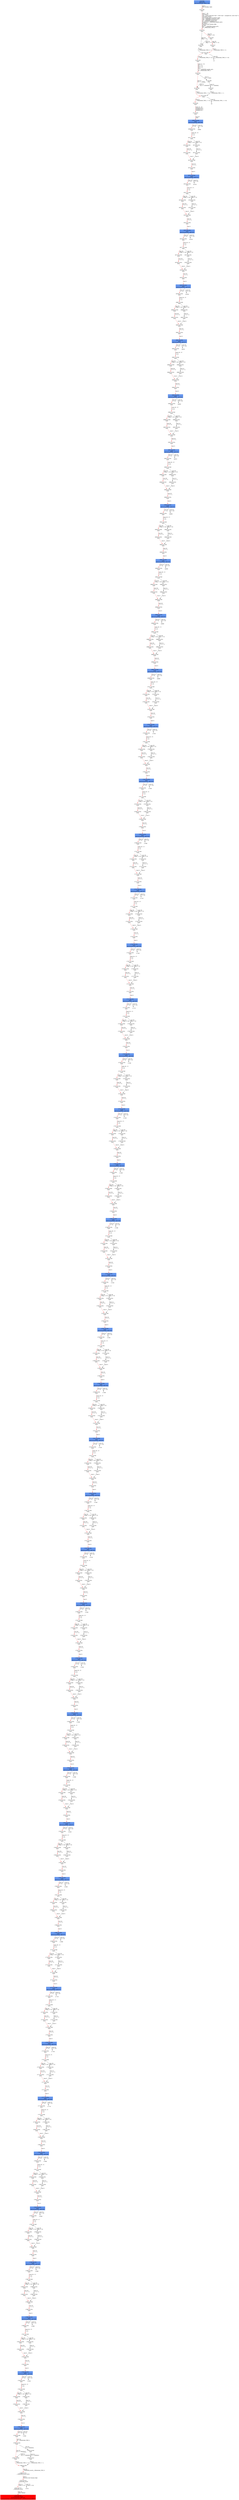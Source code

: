 digraph ARG {
node [style="filled" shape="box" color="white"]
0 [fillcolor="cornflowerblue" label="0 @ N20\nmain entry\nAbstractionState: ABS0: true\n" id="0"]
44 [label="44 @ N61\nmain\n" id="44"]
45 [label="45 @ N24\nmain\n" id="45"]
50 [label="50 @ N26\nmain\n" id="50"]
53 [label="53 @ N28\nmain\n" id="53"]
54 [label="54 @ N29\nmain\n" id="54"]
56 [label="56 @ N35\nmain\n" id="56"]
61 [label="61 @ N38\nmain\n" id="61"]
64 [label="64 @ N39\nmain\n" id="64"]
65 [label="65 @ N40\nmain\n" id="65"]
67 [label="67 @ N43\nmain\n" id="67"]
26697 [fillcolor="cornflowerblue" label="26697 @ N44\nmain\nAbstractionState: ABS1809\n" id="26697"]
26698 [label="26698 @ N45\nmain\n" id="26698"]
26717 [label="26717 @ N48\nmain\n" id="26717"]
26719 [label="26719 @ N50\nmain\n" id="26719"]
26720 [label="26720 @ N52\nmain\n" id="26720"]
26724 [label="26724 @ N49\nmain\n" id="26724"]
26725 [label="26725 @ N54\nmain\n" id="26725"]
26727 [fillcolor="cornflowerblue" label="26727 @ N44\nmain\nAbstractionState: ABS1811\n" id="26727"]
26728 [label="26728 @ N45\nmain\n" id="26728"]
26747 [label="26747 @ N48\nmain\n" id="26747"]
26749 [label="26749 @ N50\nmain\n" id="26749"]
26750 [label="26750 @ N52\nmain\n" id="26750"]
26754 [label="26754 @ N49\nmain\n" id="26754"]
26755 [label="26755 @ N54\nmain\n" id="26755"]
26757 [fillcolor="cornflowerblue" label="26757 @ N44\nmain\nAbstractionState: ABS1813\n" id="26757"]
26758 [label="26758 @ N45\nmain\n" id="26758"]
26777 [label="26777 @ N48\nmain\n" id="26777"]
26779 [label="26779 @ N50\nmain\n" id="26779"]
26780 [label="26780 @ N52\nmain\n" id="26780"]
26784 [label="26784 @ N49\nmain\n" id="26784"]
26785 [label="26785 @ N54\nmain\n" id="26785"]
26787 [fillcolor="cornflowerblue" label="26787 @ N44\nmain\nAbstractionState: ABS1815\n" id="26787"]
26788 [label="26788 @ N45\nmain\n" id="26788"]
26807 [label="26807 @ N48\nmain\n" id="26807"]
26809 [label="26809 @ N50\nmain\n" id="26809"]
26810 [label="26810 @ N52\nmain\n" id="26810"]
26814 [label="26814 @ N49\nmain\n" id="26814"]
26815 [label="26815 @ N54\nmain\n" id="26815"]
26817 [fillcolor="cornflowerblue" label="26817 @ N44\nmain\nAbstractionState: ABS1817\n" id="26817"]
26818 [label="26818 @ N45\nmain\n" id="26818"]
26837 [label="26837 @ N48\nmain\n" id="26837"]
26839 [label="26839 @ N50\nmain\n" id="26839"]
26840 [label="26840 @ N52\nmain\n" id="26840"]
26844 [label="26844 @ N49\nmain\n" id="26844"]
26845 [label="26845 @ N54\nmain\n" id="26845"]
26847 [fillcolor="cornflowerblue" label="26847 @ N44\nmain\nAbstractionState: ABS1819\n" id="26847"]
26848 [label="26848 @ N45\nmain\n" id="26848"]
26867 [label="26867 @ N48\nmain\n" id="26867"]
26869 [label="26869 @ N50\nmain\n" id="26869"]
26870 [label="26870 @ N52\nmain\n" id="26870"]
26874 [label="26874 @ N49\nmain\n" id="26874"]
26875 [label="26875 @ N54\nmain\n" id="26875"]
26877 [fillcolor="cornflowerblue" label="26877 @ N44\nmain\nAbstractionState: ABS1821\n" id="26877"]
26878 [label="26878 @ N45\nmain\n" id="26878"]
26897 [label="26897 @ N48\nmain\n" id="26897"]
26899 [label="26899 @ N50\nmain\n" id="26899"]
26900 [label="26900 @ N52\nmain\n" id="26900"]
26904 [label="26904 @ N49\nmain\n" id="26904"]
26905 [label="26905 @ N54\nmain\n" id="26905"]
26907 [fillcolor="cornflowerblue" label="26907 @ N44\nmain\nAbstractionState: ABS1823\n" id="26907"]
26908 [label="26908 @ N45\nmain\n" id="26908"]
26927 [label="26927 @ N48\nmain\n" id="26927"]
26929 [label="26929 @ N50\nmain\n" id="26929"]
26930 [label="26930 @ N52\nmain\n" id="26930"]
26934 [label="26934 @ N49\nmain\n" id="26934"]
26935 [label="26935 @ N54\nmain\n" id="26935"]
26937 [fillcolor="cornflowerblue" label="26937 @ N44\nmain\nAbstractionState: ABS1825\n" id="26937"]
26938 [label="26938 @ N45\nmain\n" id="26938"]
26957 [label="26957 @ N48\nmain\n" id="26957"]
26959 [label="26959 @ N50\nmain\n" id="26959"]
26960 [label="26960 @ N52\nmain\n" id="26960"]
26964 [label="26964 @ N49\nmain\n" id="26964"]
26965 [label="26965 @ N54\nmain\n" id="26965"]
26967 [fillcolor="cornflowerblue" label="26967 @ N44\nmain\nAbstractionState: ABS1827\n" id="26967"]
26968 [label="26968 @ N45\nmain\n" id="26968"]
26987 [label="26987 @ N48\nmain\n" id="26987"]
26989 [label="26989 @ N50\nmain\n" id="26989"]
26990 [label="26990 @ N52\nmain\n" id="26990"]
26994 [label="26994 @ N49\nmain\n" id="26994"]
26995 [label="26995 @ N54\nmain\n" id="26995"]
26997 [fillcolor="cornflowerblue" label="26997 @ N44\nmain\nAbstractionState: ABS1829\n" id="26997"]
26998 [label="26998 @ N45\nmain\n" id="26998"]
27017 [label="27017 @ N48\nmain\n" id="27017"]
27019 [label="27019 @ N50\nmain\n" id="27019"]
27020 [label="27020 @ N52\nmain\n" id="27020"]
27024 [label="27024 @ N49\nmain\n" id="27024"]
27025 [label="27025 @ N54\nmain\n" id="27025"]
27027 [fillcolor="cornflowerblue" label="27027 @ N44\nmain\nAbstractionState: ABS1831\n" id="27027"]
27028 [label="27028 @ N45\nmain\n" id="27028"]
27047 [label="27047 @ N48\nmain\n" id="27047"]
27049 [label="27049 @ N50\nmain\n" id="27049"]
27050 [label="27050 @ N52\nmain\n" id="27050"]
27054 [label="27054 @ N49\nmain\n" id="27054"]
27055 [label="27055 @ N54\nmain\n" id="27055"]
27057 [fillcolor="cornflowerblue" label="27057 @ N44\nmain\nAbstractionState: ABS1833\n" id="27057"]
27058 [label="27058 @ N45\nmain\n" id="27058"]
27077 [label="27077 @ N48\nmain\n" id="27077"]
27079 [label="27079 @ N50\nmain\n" id="27079"]
27080 [label="27080 @ N52\nmain\n" id="27080"]
27084 [label="27084 @ N49\nmain\n" id="27084"]
27085 [label="27085 @ N54\nmain\n" id="27085"]
27087 [fillcolor="cornflowerblue" label="27087 @ N44\nmain\nAbstractionState: ABS1835\n" id="27087"]
27088 [label="27088 @ N45\nmain\n" id="27088"]
27107 [label="27107 @ N48\nmain\n" id="27107"]
27109 [label="27109 @ N50\nmain\n" id="27109"]
27110 [label="27110 @ N52\nmain\n" id="27110"]
27114 [label="27114 @ N49\nmain\n" id="27114"]
27115 [label="27115 @ N54\nmain\n" id="27115"]
27117 [fillcolor="cornflowerblue" label="27117 @ N44\nmain\nAbstractionState: ABS1837\n" id="27117"]
27118 [label="27118 @ N45\nmain\n" id="27118"]
27137 [label="27137 @ N48\nmain\n" id="27137"]
27139 [label="27139 @ N50\nmain\n" id="27139"]
27140 [label="27140 @ N52\nmain\n" id="27140"]
27144 [label="27144 @ N49\nmain\n" id="27144"]
27145 [label="27145 @ N54\nmain\n" id="27145"]
27147 [fillcolor="cornflowerblue" label="27147 @ N44\nmain\nAbstractionState: ABS1839\n" id="27147"]
27148 [label="27148 @ N45\nmain\n" id="27148"]
27167 [label="27167 @ N48\nmain\n" id="27167"]
27169 [label="27169 @ N50\nmain\n" id="27169"]
27170 [label="27170 @ N52\nmain\n" id="27170"]
27174 [label="27174 @ N49\nmain\n" id="27174"]
27175 [label="27175 @ N54\nmain\n" id="27175"]
27177 [fillcolor="cornflowerblue" label="27177 @ N44\nmain\nAbstractionState: ABS1841\n" id="27177"]
27178 [label="27178 @ N45\nmain\n" id="27178"]
27197 [label="27197 @ N48\nmain\n" id="27197"]
27199 [label="27199 @ N50\nmain\n" id="27199"]
27200 [label="27200 @ N52\nmain\n" id="27200"]
27204 [label="27204 @ N49\nmain\n" id="27204"]
27205 [label="27205 @ N54\nmain\n" id="27205"]
27207 [fillcolor="cornflowerblue" label="27207 @ N44\nmain\nAbstractionState: ABS1843\n" id="27207"]
27208 [label="27208 @ N45\nmain\n" id="27208"]
27227 [label="27227 @ N48\nmain\n" id="27227"]
27229 [label="27229 @ N50\nmain\n" id="27229"]
27230 [label="27230 @ N52\nmain\n" id="27230"]
27234 [label="27234 @ N49\nmain\n" id="27234"]
27235 [label="27235 @ N54\nmain\n" id="27235"]
27237 [fillcolor="cornflowerblue" label="27237 @ N44\nmain\nAbstractionState: ABS1845\n" id="27237"]
27238 [label="27238 @ N45\nmain\n" id="27238"]
27257 [label="27257 @ N48\nmain\n" id="27257"]
27259 [label="27259 @ N50\nmain\n" id="27259"]
27260 [label="27260 @ N52\nmain\n" id="27260"]
27264 [label="27264 @ N49\nmain\n" id="27264"]
27265 [label="27265 @ N54\nmain\n" id="27265"]
27267 [fillcolor="cornflowerblue" label="27267 @ N44\nmain\nAbstractionState: ABS1847\n" id="27267"]
27268 [label="27268 @ N45\nmain\n" id="27268"]
27287 [label="27287 @ N48\nmain\n" id="27287"]
27289 [label="27289 @ N50\nmain\n" id="27289"]
27290 [label="27290 @ N52\nmain\n" id="27290"]
27294 [label="27294 @ N49\nmain\n" id="27294"]
27295 [label="27295 @ N54\nmain\n" id="27295"]
27297 [fillcolor="cornflowerblue" label="27297 @ N44\nmain\nAbstractionState: ABS1849\n" id="27297"]
27298 [label="27298 @ N45\nmain\n" id="27298"]
27317 [label="27317 @ N48\nmain\n" id="27317"]
27319 [label="27319 @ N50\nmain\n" id="27319"]
27320 [label="27320 @ N52\nmain\n" id="27320"]
27324 [label="27324 @ N49\nmain\n" id="27324"]
27325 [label="27325 @ N54\nmain\n" id="27325"]
27327 [fillcolor="cornflowerblue" label="27327 @ N44\nmain\nAbstractionState: ABS1851\n" id="27327"]
27328 [label="27328 @ N45\nmain\n" id="27328"]
27347 [label="27347 @ N48\nmain\n" id="27347"]
27349 [label="27349 @ N50\nmain\n" id="27349"]
27350 [label="27350 @ N52\nmain\n" id="27350"]
27354 [label="27354 @ N49\nmain\n" id="27354"]
27355 [label="27355 @ N54\nmain\n" id="27355"]
27357 [fillcolor="cornflowerblue" label="27357 @ N44\nmain\nAbstractionState: ABS1853\n" id="27357"]
27358 [label="27358 @ N45\nmain\n" id="27358"]
27377 [label="27377 @ N48\nmain\n" id="27377"]
27379 [label="27379 @ N50\nmain\n" id="27379"]
27380 [label="27380 @ N52\nmain\n" id="27380"]
27384 [label="27384 @ N49\nmain\n" id="27384"]
27385 [label="27385 @ N54\nmain\n" id="27385"]
27387 [fillcolor="cornflowerblue" label="27387 @ N44\nmain\nAbstractionState: ABS1855\n" id="27387"]
27388 [label="27388 @ N45\nmain\n" id="27388"]
27407 [label="27407 @ N48\nmain\n" id="27407"]
27409 [label="27409 @ N50\nmain\n" id="27409"]
27410 [label="27410 @ N52\nmain\n" id="27410"]
27414 [label="27414 @ N49\nmain\n" id="27414"]
27415 [label="27415 @ N54\nmain\n" id="27415"]
27417 [fillcolor="cornflowerblue" label="27417 @ N44\nmain\nAbstractionState: ABS1857\n" id="27417"]
27418 [label="27418 @ N45\nmain\n" id="27418"]
27437 [label="27437 @ N48\nmain\n" id="27437"]
27439 [label="27439 @ N50\nmain\n" id="27439"]
27440 [label="27440 @ N52\nmain\n" id="27440"]
27444 [label="27444 @ N49\nmain\n" id="27444"]
27445 [label="27445 @ N54\nmain\n" id="27445"]
27447 [fillcolor="cornflowerblue" label="27447 @ N44\nmain\nAbstractionState: ABS1859\n" id="27447"]
27448 [label="27448 @ N45\nmain\n" id="27448"]
27467 [label="27467 @ N48\nmain\n" id="27467"]
27469 [label="27469 @ N50\nmain\n" id="27469"]
27470 [label="27470 @ N52\nmain\n" id="27470"]
27474 [label="27474 @ N49\nmain\n" id="27474"]
27475 [label="27475 @ N54\nmain\n" id="27475"]
27477 [fillcolor="cornflowerblue" label="27477 @ N44\nmain\nAbstractionState: ABS1861\n" id="27477"]
27478 [label="27478 @ N45\nmain\n" id="27478"]
27497 [label="27497 @ N48\nmain\n" id="27497"]
27499 [label="27499 @ N50\nmain\n" id="27499"]
27500 [label="27500 @ N52\nmain\n" id="27500"]
27504 [label="27504 @ N49\nmain\n" id="27504"]
27505 [label="27505 @ N54\nmain\n" id="27505"]
27507 [fillcolor="cornflowerblue" label="27507 @ N44\nmain\nAbstractionState: ABS1863\n" id="27507"]
27508 [label="27508 @ N45\nmain\n" id="27508"]
27527 [label="27527 @ N48\nmain\n" id="27527"]
27529 [label="27529 @ N50\nmain\n" id="27529"]
27530 [label="27530 @ N52\nmain\n" id="27530"]
27534 [label="27534 @ N49\nmain\n" id="27534"]
27535 [label="27535 @ N54\nmain\n" id="27535"]
27537 [fillcolor="cornflowerblue" label="27537 @ N44\nmain\nAbstractionState: ABS1865\n" id="27537"]
27538 [label="27538 @ N45\nmain\n" id="27538"]
27557 [label="27557 @ N48\nmain\n" id="27557"]
27559 [label="27559 @ N50\nmain\n" id="27559"]
27560 [label="27560 @ N52\nmain\n" id="27560"]
27564 [label="27564 @ N49\nmain\n" id="27564"]
27565 [label="27565 @ N54\nmain\n" id="27565"]
27567 [fillcolor="cornflowerblue" label="27567 @ N44\nmain\nAbstractionState: ABS1867\n" id="27567"]
27568 [label="27568 @ N45\nmain\n" id="27568"]
27587 [label="27587 @ N48\nmain\n" id="27587"]
27589 [label="27589 @ N50\nmain\n" id="27589"]
27590 [label="27590 @ N52\nmain\n" id="27590"]
27594 [label="27594 @ N49\nmain\n" id="27594"]
27595 [label="27595 @ N54\nmain\n" id="27595"]
27597 [fillcolor="cornflowerblue" label="27597 @ N44\nmain\nAbstractionState: ABS1869\n" id="27597"]
27598 [label="27598 @ N45\nmain\n" id="27598"]
27617 [label="27617 @ N48\nmain\n" id="27617"]
27619 [label="27619 @ N50\nmain\n" id="27619"]
27620 [label="27620 @ N52\nmain\n" id="27620"]
27624 [label="27624 @ N49\nmain\n" id="27624"]
27625 [label="27625 @ N54\nmain\n" id="27625"]
27627 [fillcolor="cornflowerblue" label="27627 @ N44\nmain\nAbstractionState: ABS1871\n" id="27627"]
27628 [label="27628 @ N45\nmain\n" id="27628"]
27647 [label="27647 @ N48\nmain\n" id="27647"]
27649 [label="27649 @ N50\nmain\n" id="27649"]
27650 [label="27650 @ N52\nmain\n" id="27650"]
27654 [label="27654 @ N49\nmain\n" id="27654"]
27655 [label="27655 @ N54\nmain\n" id="27655"]
27657 [fillcolor="cornflowerblue" label="27657 @ N44\nmain\nAbstractionState: ABS1873\n" id="27657"]
27658 [label="27658 @ N45\nmain\n" id="27658"]
27677 [label="27677 @ N48\nmain\n" id="27677"]
27679 [label="27679 @ N50\nmain\n" id="27679"]
27680 [label="27680 @ N52\nmain\n" id="27680"]
27684 [label="27684 @ N49\nmain\n" id="27684"]
27685 [label="27685 @ N54\nmain\n" id="27685"]
27687 [fillcolor="cornflowerblue" label="27687 @ N44\nmain\nAbstractionState: ABS1875\n" id="27687"]
27688 [label="27688 @ N45\nmain\n" id="27688"]
27707 [label="27707 @ N48\nmain\n" id="27707"]
27709 [label="27709 @ N50\nmain\n" id="27709"]
27710 [label="27710 @ N52\nmain\n" id="27710"]
27714 [label="27714 @ N49\nmain\n" id="27714"]
27715 [label="27715 @ N54\nmain\n" id="27715"]
27717 [fillcolor="cornflowerblue" label="27717 @ N44\nmain\nAbstractionState: ABS1877\n" id="27717"]
27718 [label="27718 @ N45\nmain\n" id="27718"]
27737 [label="27737 @ N48\nmain\n" id="27737"]
27739 [label="27739 @ N50\nmain\n" id="27739"]
27740 [label="27740 @ N52\nmain\n" id="27740"]
27744 [label="27744 @ N49\nmain\n" id="27744"]
27745 [label="27745 @ N54\nmain\n" id="27745"]
27747 [fillcolor="cornflowerblue" label="27747 @ N44\nmain\nAbstractionState: ABS1879\n" id="27747"]
27748 [label="27748 @ N45\nmain\n" id="27748"]
27767 [label="27767 @ N48\nmain\n" id="27767"]
27769 [label="27769 @ N50\nmain\n" id="27769"]
27770 [label="27770 @ N52\nmain\n" id="27770"]
27774 [label="27774 @ N49\nmain\n" id="27774"]
27775 [label="27775 @ N54\nmain\n" id="27775"]
27777 [fillcolor="cornflowerblue" label="27777 @ N44\nmain\nAbstractionState: ABS1881\n" id="27777"]
27778 [label="27778 @ N45\nmain\n" id="27778"]
27797 [label="27797 @ N48\nmain\n" id="27797"]
27799 [label="27799 @ N50\nmain\n" id="27799"]
27800 [label="27800 @ N52\nmain\n" id="27800"]
27804 [label="27804 @ N49\nmain\n" id="27804"]
27805 [label="27805 @ N54\nmain\n" id="27805"]
27807 [fillcolor="cornflowerblue" label="27807 @ N44\nmain\nAbstractionState: ABS1883\n" id="27807"]
27808 [label="27808 @ N45\nmain\n" id="27808"]
27827 [label="27827 @ N48\nmain\n" id="27827"]
27829 [label="27829 @ N50\nmain\n" id="27829"]
27830 [label="27830 @ N52\nmain\n" id="27830"]
27834 [label="27834 @ N49\nmain\n" id="27834"]
27835 [label="27835 @ N54\nmain\n" id="27835"]
27837 [fillcolor="cornflowerblue" label="27837 @ N44\nmain\nAbstractionState: ABS1885\n" id="27837"]
27838 [label="27838 @ N45\nmain\n" id="27838"]
27857 [label="27857 @ N48\nmain\n" id="27857"]
27859 [label="27859 @ N50\nmain\n" id="27859"]
27860 [label="27860 @ N52\nmain\n" id="27860"]
27864 [label="27864 @ N49\nmain\n" id="27864"]
27865 [label="27865 @ N54\nmain\n" id="27865"]
27867 [fillcolor="cornflowerblue" label="27867 @ N44\nmain\nAbstractionState: ABS1887\n" id="27867"]
27868 [label="27868 @ N45\nmain\n" id="27868"]
27887 [label="27887 @ N48\nmain\n" id="27887"]
27889 [label="27889 @ N50\nmain\n" id="27889"]
27890 [label="27890 @ N52\nmain\n" id="27890"]
27894 [label="27894 @ N49\nmain\n" id="27894"]
27895 [label="27895 @ N54\nmain\n" id="27895"]
27897 [fillcolor="cornflowerblue" label="27897 @ N44\nmain\nAbstractionState: ABS1889\n" id="27897"]
27898 [label="27898 @ N45\nmain\n" id="27898"]
27917 [label="27917 @ N48\nmain\n" id="27917"]
27919 [label="27919 @ N50\nmain\n" id="27919"]
27920 [label="27920 @ N52\nmain\n" id="27920"]
27924 [label="27924 @ N49\nmain\n" id="27924"]
27925 [label="27925 @ N54\nmain\n" id="27925"]
27927 [fillcolor="cornflowerblue" label="27927 @ N44\nmain\nAbstractionState: ABS1891\n" id="27927"]
27928 [label="27928 @ N45\nmain\n" id="27928"]
27947 [label="27947 @ N48\nmain\n" id="27947"]
27949 [label="27949 @ N50\nmain\n" id="27949"]
27950 [label="27950 @ N52\nmain\n" id="27950"]
27954 [label="27954 @ N49\nmain\n" id="27954"]
27955 [label="27955 @ N54\nmain\n" id="27955"]
27957 [fillcolor="cornflowerblue" label="27957 @ N44\nmain\nAbstractionState: ABS1893\n" id="27957"]
27959 [label="27959 @ N46\nmain\n" id="27959"]
27960 [label="27960 @ N55\nmain\n" id="27960"]
27965 [label="27965 @ N58\nmain\n" id="27965"]
27968 [label="27968 @ N59\nmain\n" id="27968"]
27969 [label="27969 @ N11\n__VERIFIER_assert entry\n" id="27969"]
27970 [label="27970 @ N12\n__VERIFIER_assert\n" id="27970"]
27971 [label="27971 @ N14\n__VERIFIER_assert\n" id="27971"]
27974 [fillcolor="red" label="27974 @ N15\n__VERIFIER_assert\nAbstractionState: ABS1894\n AutomatonState: ErrorLabelAutomaton: _predefinedState_ERROR\n" id="27974"]
27961 [label="27961 @ N56\nmain\n" id="27961"]
27963 [label="27963 @ N57\nmain\n" id="27963"]
27948 [label="27948 @ N51\nmain\n" id="27948"]
27952 [label="27952 @ N53\nmain\n" id="27952"]
27918 [label="27918 @ N51\nmain\n" id="27918"]
27922 [label="27922 @ N53\nmain\n" id="27922"]
27888 [label="27888 @ N51\nmain\n" id="27888"]
27892 [label="27892 @ N53\nmain\n" id="27892"]
27858 [label="27858 @ N51\nmain\n" id="27858"]
27862 [label="27862 @ N53\nmain\n" id="27862"]
27828 [label="27828 @ N51\nmain\n" id="27828"]
27832 [label="27832 @ N53\nmain\n" id="27832"]
27798 [label="27798 @ N51\nmain\n" id="27798"]
27802 [label="27802 @ N53\nmain\n" id="27802"]
27768 [label="27768 @ N51\nmain\n" id="27768"]
27772 [label="27772 @ N53\nmain\n" id="27772"]
27738 [label="27738 @ N51\nmain\n" id="27738"]
27742 [label="27742 @ N53\nmain\n" id="27742"]
27708 [label="27708 @ N51\nmain\n" id="27708"]
27712 [label="27712 @ N53\nmain\n" id="27712"]
27678 [label="27678 @ N51\nmain\n" id="27678"]
27682 [label="27682 @ N53\nmain\n" id="27682"]
27648 [label="27648 @ N51\nmain\n" id="27648"]
27652 [label="27652 @ N53\nmain\n" id="27652"]
27618 [label="27618 @ N51\nmain\n" id="27618"]
27622 [label="27622 @ N53\nmain\n" id="27622"]
27588 [label="27588 @ N51\nmain\n" id="27588"]
27592 [label="27592 @ N53\nmain\n" id="27592"]
27558 [label="27558 @ N51\nmain\n" id="27558"]
27562 [label="27562 @ N53\nmain\n" id="27562"]
27528 [label="27528 @ N51\nmain\n" id="27528"]
27532 [label="27532 @ N53\nmain\n" id="27532"]
27498 [label="27498 @ N51\nmain\n" id="27498"]
27502 [label="27502 @ N53\nmain\n" id="27502"]
27468 [label="27468 @ N51\nmain\n" id="27468"]
27472 [label="27472 @ N53\nmain\n" id="27472"]
27438 [label="27438 @ N51\nmain\n" id="27438"]
27442 [label="27442 @ N53\nmain\n" id="27442"]
27408 [label="27408 @ N51\nmain\n" id="27408"]
27412 [label="27412 @ N53\nmain\n" id="27412"]
27378 [label="27378 @ N51\nmain\n" id="27378"]
27382 [label="27382 @ N53\nmain\n" id="27382"]
27348 [label="27348 @ N51\nmain\n" id="27348"]
27352 [label="27352 @ N53\nmain\n" id="27352"]
27318 [label="27318 @ N51\nmain\n" id="27318"]
27322 [label="27322 @ N53\nmain\n" id="27322"]
27288 [label="27288 @ N51\nmain\n" id="27288"]
27292 [label="27292 @ N53\nmain\n" id="27292"]
27258 [label="27258 @ N51\nmain\n" id="27258"]
27262 [label="27262 @ N53\nmain\n" id="27262"]
27228 [label="27228 @ N51\nmain\n" id="27228"]
27232 [label="27232 @ N53\nmain\n" id="27232"]
27198 [label="27198 @ N51\nmain\n" id="27198"]
27202 [label="27202 @ N53\nmain\n" id="27202"]
27168 [label="27168 @ N51\nmain\n" id="27168"]
27172 [label="27172 @ N53\nmain\n" id="27172"]
27138 [label="27138 @ N51\nmain\n" id="27138"]
27142 [label="27142 @ N53\nmain\n" id="27142"]
27108 [label="27108 @ N51\nmain\n" id="27108"]
27112 [label="27112 @ N53\nmain\n" id="27112"]
27078 [label="27078 @ N51\nmain\n" id="27078"]
27082 [label="27082 @ N53\nmain\n" id="27082"]
27048 [label="27048 @ N51\nmain\n" id="27048"]
27052 [label="27052 @ N53\nmain\n" id="27052"]
27018 [label="27018 @ N51\nmain\n" id="27018"]
27022 [label="27022 @ N53\nmain\n" id="27022"]
26988 [label="26988 @ N51\nmain\n" id="26988"]
26992 [label="26992 @ N53\nmain\n" id="26992"]
26958 [label="26958 @ N51\nmain\n" id="26958"]
26962 [label="26962 @ N53\nmain\n" id="26962"]
26928 [label="26928 @ N51\nmain\n" id="26928"]
26932 [label="26932 @ N53\nmain\n" id="26932"]
26898 [label="26898 @ N51\nmain\n" id="26898"]
26902 [label="26902 @ N53\nmain\n" id="26902"]
26868 [label="26868 @ N51\nmain\n" id="26868"]
26872 [label="26872 @ N53\nmain\n" id="26872"]
26838 [label="26838 @ N51\nmain\n" id="26838"]
26842 [label="26842 @ N53\nmain\n" id="26842"]
26808 [label="26808 @ N51\nmain\n" id="26808"]
26812 [label="26812 @ N53\nmain\n" id="26812"]
26778 [label="26778 @ N51\nmain\n" id="26778"]
26782 [label="26782 @ N53\nmain\n" id="26782"]
26748 [label="26748 @ N51\nmain\n" id="26748"]
26752 [label="26752 @ N53\nmain\n" id="26752"]
26718 [label="26718 @ N51\nmain\n" id="26718"]
26722 [label="26722 @ N53\nmain\n" id="26722"]
57 [label="57 @ N36\nmain\n" id="57"]
59 [label="59 @ N37\nmain\n" id="59"]
47 [label="47 @ N25\nmain\n" id="47"]
49 [label="49 @ N27\nmain\n" id="49"]
0 -> 44 [color="red" label="Line 0: \lINIT GLOBAL VARS\l" id="0 -> 44"]
44 -> 45 [color="red" label="Lines 7 - 26: \lvoid abort();\lvoid __assert_fail(const char *, const char *, unsigned int, const char *);\lvoid reach_error();\lvoid assume_abort_if_not(int cond);\lvoid __VERIFIER_assert(int cond);\lvoid __VERIFIER_assume(int);\lint __VERIFIER_nondet_int();\lunsigned int __VERIFIER_nondet_uint();\lint main();\lFunction start dummy edge\lint flag;\lflag = __VERIFIER_nondet_int();\lint __CPAchecker_TMP_0;\l" id="44 -> 45"]
45 -> 47 [color="red" label="Line 26: \l[!(flag == 0)]\l" id="45 -> 47"]
45 -> 50 [label="Line 26: \l[flag == 0]\l" id="45 -> 50"]
50 -> 53 [label="Line 0: \l__CPAchecker_TMP_0 = 1;\l" id="50 -> 53"]
53 -> 54 [color="red" label="Line 26: \l[__CPAchecker_TMP_0 != 0]\l" id="53 -> 54"]
53 -> 55 [label="Line 26: \l[!(__CPAchecker_TMP_0 != 0)]\l" id="53 -> 55"]
54 -> 56 [color="red" label="Lines 27 - 31: \lint i = 0;\lint x = 0;\lint y = 0;\lint n;\ln = __VERIFIER_nondet_int();\lint __CPAchecker_TMP_1;\l" id="54 -> 56"]
56 -> 57 [label="Line 31: \l[n >= 1000]\l" id="56 -> 57"]
56 -> 61 [color="red" label="Line 31: \l[!(n >= 1000)]\l" id="56 -> 61"]
61 -> 64 [color="red" label="Line 0: \l__CPAchecker_TMP_1 = 0;\l" id="61 -> 64"]
64 -> 65 [color="red" label="Line 31: \l[__CPAchecker_TMP_1 != 0]\l" id="64 -> 65"]
64 -> 66 [label="Line 31: \l[!(__CPAchecker_TMP_1 != 0)]\l" id="64 -> 66"]
65 -> 67 [color="red" label="Lines 33 - 33: \lunsigned int a;\lunsigned int b;\lunsigned int r;\l" id="65 -> 67"]
67 -> 26697 [color="red" label="Line 35: \lwhile\l" id="67 -> 26697"]
26697 -> 26698 [color="red" label="Line 35: \l[i < n]\l" id="26697 -> 26698"]
26697 -> 26699 [label="Line 35: \l[!(i < n)]\l" id="26697 -> 26699"]
26698 -> 26717 [color="red" label="Lines 36 - 37: \lx = x;\ly = y;\l" id="26698 -> 26717"]
26717 -> 26718 [label="Line 38: \l[flag == 0]\l" id="26717 -> 26718"]
26717 -> 26719 [color="red" label="Line 38: \l[!(flag == 0)]\l" id="26717 -> 26719"]
26719 -> 26720 [color="red" label="Line 39: \lx = x + 3;\l" id="26719 -> 26720"]
26720 -> 26724 [color="red" label="Line 0: \l\l" id="26720 -> 26724"]
26724 -> 26725 [color="red" label="Line 43: \li = i + 1;\l" id="26724 -> 26725"]
26725 -> 26727 [color="red" label="Line 0: \l\l" id="26725 -> 26727"]
26727 -> 26728 [color="red" label="Line 35: \l[i < n]\l" id="26727 -> 26728"]
26727 -> 26729 [label="Line 35: \l[!(i < n)]\l" id="26727 -> 26729"]
26728 -> 26747 [color="red" label="Lines 36 - 37: \lx = x;\ly = y;\l" id="26728 -> 26747"]
26747 -> 26748 [label="Line 38: \l[flag == 0]\l" id="26747 -> 26748"]
26747 -> 26749 [color="red" label="Line 38: \l[!(flag == 0)]\l" id="26747 -> 26749"]
26749 -> 26750 [color="red" label="Line 39: \lx = x + 3;\l" id="26749 -> 26750"]
26750 -> 26754 [color="red" label="Line 0: \l\l" id="26750 -> 26754"]
26754 -> 26755 [color="red" label="Line 43: \li = i + 1;\l" id="26754 -> 26755"]
26755 -> 26757 [color="red" label="Line 0: \l\l" id="26755 -> 26757"]
26757 -> 26758 [color="red" label="Line 35: \l[i < n]\l" id="26757 -> 26758"]
26757 -> 26759 [label="Line 35: \l[!(i < n)]\l" id="26757 -> 26759"]
26758 -> 26777 [color="red" label="Lines 36 - 37: \lx = x;\ly = y;\l" id="26758 -> 26777"]
26777 -> 26778 [label="Line 38: \l[flag == 0]\l" id="26777 -> 26778"]
26777 -> 26779 [color="red" label="Line 38: \l[!(flag == 0)]\l" id="26777 -> 26779"]
26779 -> 26780 [color="red" label="Line 39: \lx = x + 3;\l" id="26779 -> 26780"]
26780 -> 26784 [color="red" label="Line 0: \l\l" id="26780 -> 26784"]
26784 -> 26785 [color="red" label="Line 43: \li = i + 1;\l" id="26784 -> 26785"]
26785 -> 26787 [color="red" label="Line 0: \l\l" id="26785 -> 26787"]
26787 -> 26788 [color="red" label="Line 35: \l[i < n]\l" id="26787 -> 26788"]
26787 -> 26789 [label="Line 35: \l[!(i < n)]\l" id="26787 -> 26789"]
26788 -> 26807 [color="red" label="Lines 36 - 37: \lx = x;\ly = y;\l" id="26788 -> 26807"]
26807 -> 26808 [label="Line 38: \l[flag == 0]\l" id="26807 -> 26808"]
26807 -> 26809 [color="red" label="Line 38: \l[!(flag == 0)]\l" id="26807 -> 26809"]
26809 -> 26810 [color="red" label="Line 39: \lx = x + 3;\l" id="26809 -> 26810"]
26810 -> 26814 [color="red" label="Line 0: \l\l" id="26810 -> 26814"]
26814 -> 26815 [color="red" label="Line 43: \li = i + 1;\l" id="26814 -> 26815"]
26815 -> 26817 [color="red" label="Line 0: \l\l" id="26815 -> 26817"]
26817 -> 26818 [color="red" label="Line 35: \l[i < n]\l" id="26817 -> 26818"]
26817 -> 26819 [label="Line 35: \l[!(i < n)]\l" id="26817 -> 26819"]
26818 -> 26837 [color="red" label="Lines 36 - 37: \lx = x;\ly = y;\l" id="26818 -> 26837"]
26837 -> 26838 [label="Line 38: \l[flag == 0]\l" id="26837 -> 26838"]
26837 -> 26839 [color="red" label="Line 38: \l[!(flag == 0)]\l" id="26837 -> 26839"]
26839 -> 26840 [color="red" label="Line 39: \lx = x + 3;\l" id="26839 -> 26840"]
26840 -> 26844 [color="red" label="Line 0: \l\l" id="26840 -> 26844"]
26844 -> 26845 [color="red" label="Line 43: \li = i + 1;\l" id="26844 -> 26845"]
26845 -> 26847 [color="red" label="Line 0: \l\l" id="26845 -> 26847"]
26847 -> 26848 [color="red" label="Line 35: \l[i < n]\l" id="26847 -> 26848"]
26847 -> 26849 [label="Line 35: \l[!(i < n)]\l" id="26847 -> 26849"]
26848 -> 26867 [color="red" label="Lines 36 - 37: \lx = x;\ly = y;\l" id="26848 -> 26867"]
26867 -> 26868 [label="Line 38: \l[flag == 0]\l" id="26867 -> 26868"]
26867 -> 26869 [color="red" label="Line 38: \l[!(flag == 0)]\l" id="26867 -> 26869"]
26869 -> 26870 [color="red" label="Line 39: \lx = x + 3;\l" id="26869 -> 26870"]
26870 -> 26874 [color="red" label="Line 0: \l\l" id="26870 -> 26874"]
26874 -> 26875 [color="red" label="Line 43: \li = i + 1;\l" id="26874 -> 26875"]
26875 -> 26877 [color="red" label="Line 0: \l\l" id="26875 -> 26877"]
26877 -> 26878 [color="red" label="Line 35: \l[i < n]\l" id="26877 -> 26878"]
26877 -> 26879 [label="Line 35: \l[!(i < n)]\l" id="26877 -> 26879"]
26878 -> 26897 [color="red" label="Lines 36 - 37: \lx = x;\ly = y;\l" id="26878 -> 26897"]
26897 -> 26898 [label="Line 38: \l[flag == 0]\l" id="26897 -> 26898"]
26897 -> 26899 [color="red" label="Line 38: \l[!(flag == 0)]\l" id="26897 -> 26899"]
26899 -> 26900 [color="red" label="Line 39: \lx = x + 3;\l" id="26899 -> 26900"]
26900 -> 26904 [color="red" label="Line 0: \l\l" id="26900 -> 26904"]
26904 -> 26905 [color="red" label="Line 43: \li = i + 1;\l" id="26904 -> 26905"]
26905 -> 26907 [color="red" label="Line 0: \l\l" id="26905 -> 26907"]
26907 -> 26908 [color="red" label="Line 35: \l[i < n]\l" id="26907 -> 26908"]
26907 -> 26909 [label="Line 35: \l[!(i < n)]\l" id="26907 -> 26909"]
26908 -> 26927 [color="red" label="Lines 36 - 37: \lx = x;\ly = y;\l" id="26908 -> 26927"]
26927 -> 26928 [label="Line 38: \l[flag == 0]\l" id="26927 -> 26928"]
26927 -> 26929 [color="red" label="Line 38: \l[!(flag == 0)]\l" id="26927 -> 26929"]
26929 -> 26930 [color="red" label="Line 39: \lx = x + 3;\l" id="26929 -> 26930"]
26930 -> 26934 [color="red" label="Line 0: \l\l" id="26930 -> 26934"]
26934 -> 26935 [color="red" label="Line 43: \li = i + 1;\l" id="26934 -> 26935"]
26935 -> 26937 [color="red" label="Line 0: \l\l" id="26935 -> 26937"]
26937 -> 26938 [color="red" label="Line 35: \l[i < n]\l" id="26937 -> 26938"]
26937 -> 26939 [label="Line 35: \l[!(i < n)]\l" id="26937 -> 26939"]
26938 -> 26957 [color="red" label="Lines 36 - 37: \lx = x;\ly = y;\l" id="26938 -> 26957"]
26957 -> 26958 [label="Line 38: \l[flag == 0]\l" id="26957 -> 26958"]
26957 -> 26959 [color="red" label="Line 38: \l[!(flag == 0)]\l" id="26957 -> 26959"]
26959 -> 26960 [color="red" label="Line 39: \lx = x + 3;\l" id="26959 -> 26960"]
26960 -> 26964 [color="red" label="Line 0: \l\l" id="26960 -> 26964"]
26964 -> 26965 [color="red" label="Line 43: \li = i + 1;\l" id="26964 -> 26965"]
26965 -> 26967 [color="red" label="Line 0: \l\l" id="26965 -> 26967"]
26967 -> 26968 [color="red" label="Line 35: \l[i < n]\l" id="26967 -> 26968"]
26967 -> 26969 [label="Line 35: \l[!(i < n)]\l" id="26967 -> 26969"]
26968 -> 26987 [color="red" label="Lines 36 - 37: \lx = x;\ly = y;\l" id="26968 -> 26987"]
26987 -> 26988 [label="Line 38: \l[flag == 0]\l" id="26987 -> 26988"]
26987 -> 26989 [color="red" label="Line 38: \l[!(flag == 0)]\l" id="26987 -> 26989"]
26989 -> 26990 [color="red" label="Line 39: \lx = x + 3;\l" id="26989 -> 26990"]
26990 -> 26994 [color="red" label="Line 0: \l\l" id="26990 -> 26994"]
26994 -> 26995 [color="red" label="Line 43: \li = i + 1;\l" id="26994 -> 26995"]
26995 -> 26997 [color="red" label="Line 0: \l\l" id="26995 -> 26997"]
26997 -> 26998 [color="red" label="Line 35: \l[i < n]\l" id="26997 -> 26998"]
26997 -> 26999 [label="Line 35: \l[!(i < n)]\l" id="26997 -> 26999"]
26998 -> 27017 [color="red" label="Lines 36 - 37: \lx = x;\ly = y;\l" id="26998 -> 27017"]
27017 -> 27018 [label="Line 38: \l[flag == 0]\l" id="27017 -> 27018"]
27017 -> 27019 [color="red" label="Line 38: \l[!(flag == 0)]\l" id="27017 -> 27019"]
27019 -> 27020 [color="red" label="Line 39: \lx = x + 3;\l" id="27019 -> 27020"]
27020 -> 27024 [color="red" label="Line 0: \l\l" id="27020 -> 27024"]
27024 -> 27025 [color="red" label="Line 43: \li = i + 1;\l" id="27024 -> 27025"]
27025 -> 27027 [color="red" label="Line 0: \l\l" id="27025 -> 27027"]
27027 -> 27028 [color="red" label="Line 35: \l[i < n]\l" id="27027 -> 27028"]
27027 -> 27029 [label="Line 35: \l[!(i < n)]\l" id="27027 -> 27029"]
27028 -> 27047 [color="red" label="Lines 36 - 37: \lx = x;\ly = y;\l" id="27028 -> 27047"]
27047 -> 27048 [label="Line 38: \l[flag == 0]\l" id="27047 -> 27048"]
27047 -> 27049 [color="red" label="Line 38: \l[!(flag == 0)]\l" id="27047 -> 27049"]
27049 -> 27050 [color="red" label="Line 39: \lx = x + 3;\l" id="27049 -> 27050"]
27050 -> 27054 [color="red" label="Line 0: \l\l" id="27050 -> 27054"]
27054 -> 27055 [color="red" label="Line 43: \li = i + 1;\l" id="27054 -> 27055"]
27055 -> 27057 [color="red" label="Line 0: \l\l" id="27055 -> 27057"]
27057 -> 27058 [color="red" label="Line 35: \l[i < n]\l" id="27057 -> 27058"]
27057 -> 27059 [label="Line 35: \l[!(i < n)]\l" id="27057 -> 27059"]
27058 -> 27077 [color="red" label="Lines 36 - 37: \lx = x;\ly = y;\l" id="27058 -> 27077"]
27077 -> 27078 [label="Line 38: \l[flag == 0]\l" id="27077 -> 27078"]
27077 -> 27079 [color="red" label="Line 38: \l[!(flag == 0)]\l" id="27077 -> 27079"]
27079 -> 27080 [color="red" label="Line 39: \lx = x + 3;\l" id="27079 -> 27080"]
27080 -> 27084 [color="red" label="Line 0: \l\l" id="27080 -> 27084"]
27084 -> 27085 [color="red" label="Line 43: \li = i + 1;\l" id="27084 -> 27085"]
27085 -> 27087 [color="red" label="Line 0: \l\l" id="27085 -> 27087"]
27087 -> 27088 [color="red" label="Line 35: \l[i < n]\l" id="27087 -> 27088"]
27087 -> 27089 [label="Line 35: \l[!(i < n)]\l" id="27087 -> 27089"]
27088 -> 27107 [color="red" label="Lines 36 - 37: \lx = x;\ly = y;\l" id="27088 -> 27107"]
27107 -> 27108 [label="Line 38: \l[flag == 0]\l" id="27107 -> 27108"]
27107 -> 27109 [color="red" label="Line 38: \l[!(flag == 0)]\l" id="27107 -> 27109"]
27109 -> 27110 [color="red" label="Line 39: \lx = x + 3;\l" id="27109 -> 27110"]
27110 -> 27114 [color="red" label="Line 0: \l\l" id="27110 -> 27114"]
27114 -> 27115 [color="red" label="Line 43: \li = i + 1;\l" id="27114 -> 27115"]
27115 -> 27117 [color="red" label="Line 0: \l\l" id="27115 -> 27117"]
27117 -> 27118 [color="red" label="Line 35: \l[i < n]\l" id="27117 -> 27118"]
27117 -> 27119 [label="Line 35: \l[!(i < n)]\l" id="27117 -> 27119"]
27118 -> 27137 [color="red" label="Lines 36 - 37: \lx = x;\ly = y;\l" id="27118 -> 27137"]
27137 -> 27138 [label="Line 38: \l[flag == 0]\l" id="27137 -> 27138"]
27137 -> 27139 [color="red" label="Line 38: \l[!(flag == 0)]\l" id="27137 -> 27139"]
27139 -> 27140 [color="red" label="Line 39: \lx = x + 3;\l" id="27139 -> 27140"]
27140 -> 27144 [color="red" label="Line 0: \l\l" id="27140 -> 27144"]
27144 -> 27145 [color="red" label="Line 43: \li = i + 1;\l" id="27144 -> 27145"]
27145 -> 27147 [color="red" label="Line 0: \l\l" id="27145 -> 27147"]
27147 -> 27148 [color="red" label="Line 35: \l[i < n]\l" id="27147 -> 27148"]
27147 -> 27149 [label="Line 35: \l[!(i < n)]\l" id="27147 -> 27149"]
27148 -> 27167 [color="red" label="Lines 36 - 37: \lx = x;\ly = y;\l" id="27148 -> 27167"]
27167 -> 27168 [label="Line 38: \l[flag == 0]\l" id="27167 -> 27168"]
27167 -> 27169 [color="red" label="Line 38: \l[!(flag == 0)]\l" id="27167 -> 27169"]
27169 -> 27170 [color="red" label="Line 39: \lx = x + 3;\l" id="27169 -> 27170"]
27170 -> 27174 [color="red" label="Line 0: \l\l" id="27170 -> 27174"]
27174 -> 27175 [color="red" label="Line 43: \li = i + 1;\l" id="27174 -> 27175"]
27175 -> 27177 [color="red" label="Line 0: \l\l" id="27175 -> 27177"]
27177 -> 27178 [color="red" label="Line 35: \l[i < n]\l" id="27177 -> 27178"]
27177 -> 27179 [label="Line 35: \l[!(i < n)]\l" id="27177 -> 27179"]
27178 -> 27197 [color="red" label="Lines 36 - 37: \lx = x;\ly = y;\l" id="27178 -> 27197"]
27197 -> 27198 [label="Line 38: \l[flag == 0]\l" id="27197 -> 27198"]
27197 -> 27199 [color="red" label="Line 38: \l[!(flag == 0)]\l" id="27197 -> 27199"]
27199 -> 27200 [color="red" label="Line 39: \lx = x + 3;\l" id="27199 -> 27200"]
27200 -> 27204 [color="red" label="Line 0: \l\l" id="27200 -> 27204"]
27204 -> 27205 [color="red" label="Line 43: \li = i + 1;\l" id="27204 -> 27205"]
27205 -> 27207 [color="red" label="Line 0: \l\l" id="27205 -> 27207"]
27207 -> 27208 [color="red" label="Line 35: \l[i < n]\l" id="27207 -> 27208"]
27207 -> 27209 [label="Line 35: \l[!(i < n)]\l" id="27207 -> 27209"]
27208 -> 27227 [color="red" label="Lines 36 - 37: \lx = x;\ly = y;\l" id="27208 -> 27227"]
27227 -> 27228 [label="Line 38: \l[flag == 0]\l" id="27227 -> 27228"]
27227 -> 27229 [color="red" label="Line 38: \l[!(flag == 0)]\l" id="27227 -> 27229"]
27229 -> 27230 [color="red" label="Line 39: \lx = x + 3;\l" id="27229 -> 27230"]
27230 -> 27234 [color="red" label="Line 0: \l\l" id="27230 -> 27234"]
27234 -> 27235 [color="red" label="Line 43: \li = i + 1;\l" id="27234 -> 27235"]
27235 -> 27237 [color="red" label="Line 0: \l\l" id="27235 -> 27237"]
27237 -> 27238 [color="red" label="Line 35: \l[i < n]\l" id="27237 -> 27238"]
27237 -> 27239 [label="Line 35: \l[!(i < n)]\l" id="27237 -> 27239"]
27238 -> 27257 [color="red" label="Lines 36 - 37: \lx = x;\ly = y;\l" id="27238 -> 27257"]
27257 -> 27258 [label="Line 38: \l[flag == 0]\l" id="27257 -> 27258"]
27257 -> 27259 [color="red" label="Line 38: \l[!(flag == 0)]\l" id="27257 -> 27259"]
27259 -> 27260 [color="red" label="Line 39: \lx = x + 3;\l" id="27259 -> 27260"]
27260 -> 27264 [color="red" label="Line 0: \l\l" id="27260 -> 27264"]
27264 -> 27265 [color="red" label="Line 43: \li = i + 1;\l" id="27264 -> 27265"]
27265 -> 27267 [color="red" label="Line 0: \l\l" id="27265 -> 27267"]
27267 -> 27268 [color="red" label="Line 35: \l[i < n]\l" id="27267 -> 27268"]
27267 -> 27269 [label="Line 35: \l[!(i < n)]\l" id="27267 -> 27269"]
27268 -> 27287 [color="red" label="Lines 36 - 37: \lx = x;\ly = y;\l" id="27268 -> 27287"]
27287 -> 27288 [label="Line 38: \l[flag == 0]\l" id="27287 -> 27288"]
27287 -> 27289 [color="red" label="Line 38: \l[!(flag == 0)]\l" id="27287 -> 27289"]
27289 -> 27290 [color="red" label="Line 39: \lx = x + 3;\l" id="27289 -> 27290"]
27290 -> 27294 [color="red" label="Line 0: \l\l" id="27290 -> 27294"]
27294 -> 27295 [color="red" label="Line 43: \li = i + 1;\l" id="27294 -> 27295"]
27295 -> 27297 [color="red" label="Line 0: \l\l" id="27295 -> 27297"]
27297 -> 27298 [color="red" label="Line 35: \l[i < n]\l" id="27297 -> 27298"]
27297 -> 27299 [label="Line 35: \l[!(i < n)]\l" id="27297 -> 27299"]
27298 -> 27317 [color="red" label="Lines 36 - 37: \lx = x;\ly = y;\l" id="27298 -> 27317"]
27317 -> 27318 [label="Line 38: \l[flag == 0]\l" id="27317 -> 27318"]
27317 -> 27319 [color="red" label="Line 38: \l[!(flag == 0)]\l" id="27317 -> 27319"]
27319 -> 27320 [color="red" label="Line 39: \lx = x + 3;\l" id="27319 -> 27320"]
27320 -> 27324 [color="red" label="Line 0: \l\l" id="27320 -> 27324"]
27324 -> 27325 [color="red" label="Line 43: \li = i + 1;\l" id="27324 -> 27325"]
27325 -> 27327 [color="red" label="Line 0: \l\l" id="27325 -> 27327"]
27327 -> 27328 [color="red" label="Line 35: \l[i < n]\l" id="27327 -> 27328"]
27327 -> 27329 [label="Line 35: \l[!(i < n)]\l" id="27327 -> 27329"]
27328 -> 27347 [color="red" label="Lines 36 - 37: \lx = x;\ly = y;\l" id="27328 -> 27347"]
27347 -> 27348 [label="Line 38: \l[flag == 0]\l" id="27347 -> 27348"]
27347 -> 27349 [color="red" label="Line 38: \l[!(flag == 0)]\l" id="27347 -> 27349"]
27349 -> 27350 [color="red" label="Line 39: \lx = x + 3;\l" id="27349 -> 27350"]
27350 -> 27354 [color="red" label="Line 0: \l\l" id="27350 -> 27354"]
27354 -> 27355 [color="red" label="Line 43: \li = i + 1;\l" id="27354 -> 27355"]
27355 -> 27357 [color="red" label="Line 0: \l\l" id="27355 -> 27357"]
27357 -> 27358 [color="red" label="Line 35: \l[i < n]\l" id="27357 -> 27358"]
27357 -> 27359 [label="Line 35: \l[!(i < n)]\l" id="27357 -> 27359"]
27358 -> 27377 [color="red" label="Lines 36 - 37: \lx = x;\ly = y;\l" id="27358 -> 27377"]
27377 -> 27378 [label="Line 38: \l[flag == 0]\l" id="27377 -> 27378"]
27377 -> 27379 [color="red" label="Line 38: \l[!(flag == 0)]\l" id="27377 -> 27379"]
27379 -> 27380 [color="red" label="Line 39: \lx = x + 3;\l" id="27379 -> 27380"]
27380 -> 27384 [color="red" label="Line 0: \l\l" id="27380 -> 27384"]
27384 -> 27385 [color="red" label="Line 43: \li = i + 1;\l" id="27384 -> 27385"]
27385 -> 27387 [color="red" label="Line 0: \l\l" id="27385 -> 27387"]
27387 -> 27388 [color="red" label="Line 35: \l[i < n]\l" id="27387 -> 27388"]
27387 -> 27389 [label="Line 35: \l[!(i < n)]\l" id="27387 -> 27389"]
27388 -> 27407 [color="red" label="Lines 36 - 37: \lx = x;\ly = y;\l" id="27388 -> 27407"]
27407 -> 27408 [label="Line 38: \l[flag == 0]\l" id="27407 -> 27408"]
27407 -> 27409 [color="red" label="Line 38: \l[!(flag == 0)]\l" id="27407 -> 27409"]
27409 -> 27410 [color="red" label="Line 39: \lx = x + 3;\l" id="27409 -> 27410"]
27410 -> 27414 [color="red" label="Line 0: \l\l" id="27410 -> 27414"]
27414 -> 27415 [color="red" label="Line 43: \li = i + 1;\l" id="27414 -> 27415"]
27415 -> 27417 [color="red" label="Line 0: \l\l" id="27415 -> 27417"]
27417 -> 27418 [color="red" label="Line 35: \l[i < n]\l" id="27417 -> 27418"]
27417 -> 27419 [label="Line 35: \l[!(i < n)]\l" id="27417 -> 27419"]
27418 -> 27437 [color="red" label="Lines 36 - 37: \lx = x;\ly = y;\l" id="27418 -> 27437"]
27437 -> 27438 [label="Line 38: \l[flag == 0]\l" id="27437 -> 27438"]
27437 -> 27439 [color="red" label="Line 38: \l[!(flag == 0)]\l" id="27437 -> 27439"]
27439 -> 27440 [color="red" label="Line 39: \lx = x + 3;\l" id="27439 -> 27440"]
27440 -> 27444 [color="red" label="Line 0: \l\l" id="27440 -> 27444"]
27444 -> 27445 [color="red" label="Line 43: \li = i + 1;\l" id="27444 -> 27445"]
27445 -> 27447 [color="red" label="Line 0: \l\l" id="27445 -> 27447"]
27447 -> 27448 [color="red" label="Line 35: \l[i < n]\l" id="27447 -> 27448"]
27447 -> 27449 [label="Line 35: \l[!(i < n)]\l" id="27447 -> 27449"]
27448 -> 27467 [color="red" label="Lines 36 - 37: \lx = x;\ly = y;\l" id="27448 -> 27467"]
27467 -> 27468 [label="Line 38: \l[flag == 0]\l" id="27467 -> 27468"]
27467 -> 27469 [color="red" label="Line 38: \l[!(flag == 0)]\l" id="27467 -> 27469"]
27469 -> 27470 [color="red" label="Line 39: \lx = x + 3;\l" id="27469 -> 27470"]
27470 -> 27474 [color="red" label="Line 0: \l\l" id="27470 -> 27474"]
27474 -> 27475 [color="red" label="Line 43: \li = i + 1;\l" id="27474 -> 27475"]
27475 -> 27477 [color="red" label="Line 0: \l\l" id="27475 -> 27477"]
27477 -> 27478 [color="red" label="Line 35: \l[i < n]\l" id="27477 -> 27478"]
27477 -> 27479 [label="Line 35: \l[!(i < n)]\l" id="27477 -> 27479"]
27478 -> 27497 [color="red" label="Lines 36 - 37: \lx = x;\ly = y;\l" id="27478 -> 27497"]
27497 -> 27498 [label="Line 38: \l[flag == 0]\l" id="27497 -> 27498"]
27497 -> 27499 [color="red" label="Line 38: \l[!(flag == 0)]\l" id="27497 -> 27499"]
27499 -> 27500 [color="red" label="Line 39: \lx = x + 3;\l" id="27499 -> 27500"]
27500 -> 27504 [color="red" label="Line 0: \l\l" id="27500 -> 27504"]
27504 -> 27505 [color="red" label="Line 43: \li = i + 1;\l" id="27504 -> 27505"]
27505 -> 27507 [color="red" label="Line 0: \l\l" id="27505 -> 27507"]
27507 -> 27508 [color="red" label="Line 35: \l[i < n]\l" id="27507 -> 27508"]
27507 -> 27509 [label="Line 35: \l[!(i < n)]\l" id="27507 -> 27509"]
27508 -> 27527 [color="red" label="Lines 36 - 37: \lx = x;\ly = y;\l" id="27508 -> 27527"]
27527 -> 27528 [label="Line 38: \l[flag == 0]\l" id="27527 -> 27528"]
27527 -> 27529 [color="red" label="Line 38: \l[!(flag == 0)]\l" id="27527 -> 27529"]
27529 -> 27530 [color="red" label="Line 39: \lx = x + 3;\l" id="27529 -> 27530"]
27530 -> 27534 [color="red" label="Line 0: \l\l" id="27530 -> 27534"]
27534 -> 27535 [color="red" label="Line 43: \li = i + 1;\l" id="27534 -> 27535"]
27535 -> 27537 [color="red" label="Line 0: \l\l" id="27535 -> 27537"]
27537 -> 27538 [color="red" label="Line 35: \l[i < n]\l" id="27537 -> 27538"]
27537 -> 27539 [label="Line 35: \l[!(i < n)]\l" id="27537 -> 27539"]
27538 -> 27557 [color="red" label="Lines 36 - 37: \lx = x;\ly = y;\l" id="27538 -> 27557"]
27557 -> 27558 [label="Line 38: \l[flag == 0]\l" id="27557 -> 27558"]
27557 -> 27559 [color="red" label="Line 38: \l[!(flag == 0)]\l" id="27557 -> 27559"]
27559 -> 27560 [color="red" label="Line 39: \lx = x + 3;\l" id="27559 -> 27560"]
27560 -> 27564 [color="red" label="Line 0: \l\l" id="27560 -> 27564"]
27564 -> 27565 [color="red" label="Line 43: \li = i + 1;\l" id="27564 -> 27565"]
27565 -> 27567 [color="red" label="Line 0: \l\l" id="27565 -> 27567"]
27567 -> 27568 [color="red" label="Line 35: \l[i < n]\l" id="27567 -> 27568"]
27567 -> 27569 [label="Line 35: \l[!(i < n)]\l" id="27567 -> 27569"]
27568 -> 27587 [color="red" label="Lines 36 - 37: \lx = x;\ly = y;\l" id="27568 -> 27587"]
27587 -> 27588 [label="Line 38: \l[flag == 0]\l" id="27587 -> 27588"]
27587 -> 27589 [color="red" label="Line 38: \l[!(flag == 0)]\l" id="27587 -> 27589"]
27589 -> 27590 [color="red" label="Line 39: \lx = x + 3;\l" id="27589 -> 27590"]
27590 -> 27594 [color="red" label="Line 0: \l\l" id="27590 -> 27594"]
27594 -> 27595 [color="red" label="Line 43: \li = i + 1;\l" id="27594 -> 27595"]
27595 -> 27597 [color="red" label="Line 0: \l\l" id="27595 -> 27597"]
27597 -> 27598 [color="red" label="Line 35: \l[i < n]\l" id="27597 -> 27598"]
27597 -> 27599 [label="Line 35: \l[!(i < n)]\l" id="27597 -> 27599"]
27598 -> 27617 [color="red" label="Lines 36 - 37: \lx = x;\ly = y;\l" id="27598 -> 27617"]
27617 -> 27618 [label="Line 38: \l[flag == 0]\l" id="27617 -> 27618"]
27617 -> 27619 [color="red" label="Line 38: \l[!(flag == 0)]\l" id="27617 -> 27619"]
27619 -> 27620 [color="red" label="Line 39: \lx = x + 3;\l" id="27619 -> 27620"]
27620 -> 27624 [color="red" label="Line 0: \l\l" id="27620 -> 27624"]
27624 -> 27625 [color="red" label="Line 43: \li = i + 1;\l" id="27624 -> 27625"]
27625 -> 27627 [color="red" label="Line 0: \l\l" id="27625 -> 27627"]
27627 -> 27628 [color="red" label="Line 35: \l[i < n]\l" id="27627 -> 27628"]
27627 -> 27629 [label="Line 35: \l[!(i < n)]\l" id="27627 -> 27629"]
27628 -> 27647 [color="red" label="Lines 36 - 37: \lx = x;\ly = y;\l" id="27628 -> 27647"]
27647 -> 27648 [label="Line 38: \l[flag == 0]\l" id="27647 -> 27648"]
27647 -> 27649 [color="red" label="Line 38: \l[!(flag == 0)]\l" id="27647 -> 27649"]
27649 -> 27650 [color="red" label="Line 39: \lx = x + 3;\l" id="27649 -> 27650"]
27650 -> 27654 [color="red" label="Line 0: \l\l" id="27650 -> 27654"]
27654 -> 27655 [color="red" label="Line 43: \li = i + 1;\l" id="27654 -> 27655"]
27655 -> 27657 [color="red" label="Line 0: \l\l" id="27655 -> 27657"]
27657 -> 27658 [color="red" label="Line 35: \l[i < n]\l" id="27657 -> 27658"]
27657 -> 27659 [label="Line 35: \l[!(i < n)]\l" id="27657 -> 27659"]
27658 -> 27677 [color="red" label="Lines 36 - 37: \lx = x;\ly = y;\l" id="27658 -> 27677"]
27677 -> 27678 [label="Line 38: \l[flag == 0]\l" id="27677 -> 27678"]
27677 -> 27679 [color="red" label="Line 38: \l[!(flag == 0)]\l" id="27677 -> 27679"]
27679 -> 27680 [color="red" label="Line 39: \lx = x + 3;\l" id="27679 -> 27680"]
27680 -> 27684 [color="red" label="Line 0: \l\l" id="27680 -> 27684"]
27684 -> 27685 [color="red" label="Line 43: \li = i + 1;\l" id="27684 -> 27685"]
27685 -> 27687 [color="red" label="Line 0: \l\l" id="27685 -> 27687"]
27687 -> 27688 [color="red" label="Line 35: \l[i < n]\l" id="27687 -> 27688"]
27687 -> 27689 [label="Line 35: \l[!(i < n)]\l" id="27687 -> 27689"]
27688 -> 27707 [color="red" label="Lines 36 - 37: \lx = x;\ly = y;\l" id="27688 -> 27707"]
27707 -> 27708 [label="Line 38: \l[flag == 0]\l" id="27707 -> 27708"]
27707 -> 27709 [color="red" label="Line 38: \l[!(flag == 0)]\l" id="27707 -> 27709"]
27709 -> 27710 [color="red" label="Line 39: \lx = x + 3;\l" id="27709 -> 27710"]
27710 -> 27714 [color="red" label="Line 0: \l\l" id="27710 -> 27714"]
27714 -> 27715 [color="red" label="Line 43: \li = i + 1;\l" id="27714 -> 27715"]
27715 -> 27717 [color="red" label="Line 0: \l\l" id="27715 -> 27717"]
27717 -> 27718 [color="red" label="Line 35: \l[i < n]\l" id="27717 -> 27718"]
27717 -> 27719 [label="Line 35: \l[!(i < n)]\l" id="27717 -> 27719"]
27718 -> 27737 [color="red" label="Lines 36 - 37: \lx = x;\ly = y;\l" id="27718 -> 27737"]
27737 -> 27738 [label="Line 38: \l[flag == 0]\l" id="27737 -> 27738"]
27737 -> 27739 [color="red" label="Line 38: \l[!(flag == 0)]\l" id="27737 -> 27739"]
27739 -> 27740 [color="red" label="Line 39: \lx = x + 3;\l" id="27739 -> 27740"]
27740 -> 27744 [color="red" label="Line 0: \l\l" id="27740 -> 27744"]
27744 -> 27745 [color="red" label="Line 43: \li = i + 1;\l" id="27744 -> 27745"]
27745 -> 27747 [color="red" label="Line 0: \l\l" id="27745 -> 27747"]
27747 -> 27748 [color="red" label="Line 35: \l[i < n]\l" id="27747 -> 27748"]
27747 -> 27749 [label="Line 35: \l[!(i < n)]\l" id="27747 -> 27749"]
27748 -> 27767 [color="red" label="Lines 36 - 37: \lx = x;\ly = y;\l" id="27748 -> 27767"]
27767 -> 27768 [label="Line 38: \l[flag == 0]\l" id="27767 -> 27768"]
27767 -> 27769 [color="red" label="Line 38: \l[!(flag == 0)]\l" id="27767 -> 27769"]
27769 -> 27770 [color="red" label="Line 39: \lx = x + 3;\l" id="27769 -> 27770"]
27770 -> 27774 [color="red" label="Line 0: \l\l" id="27770 -> 27774"]
27774 -> 27775 [color="red" label="Line 43: \li = i + 1;\l" id="27774 -> 27775"]
27775 -> 27777 [color="red" label="Line 0: \l\l" id="27775 -> 27777"]
27777 -> 27778 [color="red" label="Line 35: \l[i < n]\l" id="27777 -> 27778"]
27777 -> 27779 [label="Line 35: \l[!(i < n)]\l" id="27777 -> 27779"]
27778 -> 27797 [color="red" label="Lines 36 - 37: \lx = x;\ly = y;\l" id="27778 -> 27797"]
27797 -> 27798 [label="Line 38: \l[flag == 0]\l" id="27797 -> 27798"]
27797 -> 27799 [color="red" label="Line 38: \l[!(flag == 0)]\l" id="27797 -> 27799"]
27799 -> 27800 [color="red" label="Line 39: \lx = x + 3;\l" id="27799 -> 27800"]
27800 -> 27804 [color="red" label="Line 0: \l\l" id="27800 -> 27804"]
27804 -> 27805 [color="red" label="Line 43: \li = i + 1;\l" id="27804 -> 27805"]
27805 -> 27807 [color="red" label="Line 0: \l\l" id="27805 -> 27807"]
27807 -> 27808 [color="red" label="Line 35: \l[i < n]\l" id="27807 -> 27808"]
27807 -> 27809 [label="Line 35: \l[!(i < n)]\l" id="27807 -> 27809"]
27808 -> 27827 [color="red" label="Lines 36 - 37: \lx = x;\ly = y;\l" id="27808 -> 27827"]
27827 -> 27828 [label="Line 38: \l[flag == 0]\l" id="27827 -> 27828"]
27827 -> 27829 [color="red" label="Line 38: \l[!(flag == 0)]\l" id="27827 -> 27829"]
27829 -> 27830 [color="red" label="Line 39: \lx = x + 3;\l" id="27829 -> 27830"]
27830 -> 27834 [color="red" label="Line 0: \l\l" id="27830 -> 27834"]
27834 -> 27835 [color="red" label="Line 43: \li = i + 1;\l" id="27834 -> 27835"]
27835 -> 27837 [color="red" label="Line 0: \l\l" id="27835 -> 27837"]
27837 -> 27838 [color="red" label="Line 35: \l[i < n]\l" id="27837 -> 27838"]
27837 -> 27839 [label="Line 35: \l[!(i < n)]\l" id="27837 -> 27839"]
27838 -> 27857 [color="red" label="Lines 36 - 37: \lx = x;\ly = y;\l" id="27838 -> 27857"]
27857 -> 27858 [label="Line 38: \l[flag == 0]\l" id="27857 -> 27858"]
27857 -> 27859 [color="red" label="Line 38: \l[!(flag == 0)]\l" id="27857 -> 27859"]
27859 -> 27860 [color="red" label="Line 39: \lx = x + 3;\l" id="27859 -> 27860"]
27860 -> 27864 [color="red" label="Line 0: \l\l" id="27860 -> 27864"]
27864 -> 27865 [color="red" label="Line 43: \li = i + 1;\l" id="27864 -> 27865"]
27865 -> 27867 [color="red" label="Line 0: \l\l" id="27865 -> 27867"]
27867 -> 27868 [color="red" label="Line 35: \l[i < n]\l" id="27867 -> 27868"]
27867 -> 27869 [label="Line 35: \l[!(i < n)]\l" id="27867 -> 27869"]
27868 -> 27887 [color="red" label="Lines 36 - 37: \lx = x;\ly = y;\l" id="27868 -> 27887"]
27887 -> 27888 [label="Line 38: \l[flag == 0]\l" id="27887 -> 27888"]
27887 -> 27889 [color="red" label="Line 38: \l[!(flag == 0)]\l" id="27887 -> 27889"]
27889 -> 27890 [color="red" label="Line 39: \lx = x + 3;\l" id="27889 -> 27890"]
27890 -> 27894 [color="red" label="Line 0: \l\l" id="27890 -> 27894"]
27894 -> 27895 [color="red" label="Line 43: \li = i + 1;\l" id="27894 -> 27895"]
27895 -> 27897 [color="red" label="Line 0: \l\l" id="27895 -> 27897"]
27897 -> 27898 [color="red" label="Line 35: \l[i < n]\l" id="27897 -> 27898"]
27897 -> 27899 [label="Line 35: \l[!(i < n)]\l" id="27897 -> 27899"]
27898 -> 27917 [color="red" label="Lines 36 - 37: \lx = x;\ly = y;\l" id="27898 -> 27917"]
27917 -> 27918 [label="Line 38: \l[flag == 0]\l" id="27917 -> 27918"]
27917 -> 27919 [color="red" label="Line 38: \l[!(flag == 0)]\l" id="27917 -> 27919"]
27919 -> 27920 [color="red" label="Line 39: \lx = x + 3;\l" id="27919 -> 27920"]
27920 -> 27924 [color="red" label="Line 0: \l\l" id="27920 -> 27924"]
27924 -> 27925 [color="red" label="Line 43: \li = i + 1;\l" id="27924 -> 27925"]
27925 -> 27927 [color="red" label="Line 0: \l\l" id="27925 -> 27927"]
27927 -> 27928 [color="red" label="Line 35: \l[i < n]\l" id="27927 -> 27928"]
27927 -> 27929 [label="Line 35: \l[!(i < n)]\l" id="27927 -> 27929"]
27928 -> 27947 [color="red" label="Lines 36 - 37: \lx = x;\ly = y;\l" id="27928 -> 27947"]
27947 -> 27948 [label="Line 38: \l[flag == 0]\l" id="27947 -> 27948"]
27947 -> 27949 [color="red" label="Line 38: \l[!(flag == 0)]\l" id="27947 -> 27949"]
27949 -> 27950 [color="red" label="Line 39: \lx = x + 3;\l" id="27949 -> 27950"]
27950 -> 27954 [color="red" label="Line 0: \l\l" id="27950 -> 27954"]
27954 -> 27955 [color="red" label="Line 43: \li = i + 1;\l" id="27954 -> 27955"]
27955 -> 27957 [color="red" label="Line 0: \l\l" id="27955 -> 27957"]
27957 -> 27958 [label="Line 35: \l[i < n]\l" id="27957 -> 27958"]
27957 -> 27959 [color="red" label="Line 35: \l[!(i < n)]\l" id="27957 -> 27959"]
27959 -> 27960 [color="red" label="Line 45: \lint __CPAchecker_TMP_2;\l" id="27959 -> 27960"]
27960 -> 27961 [label="Line 45: \l[x <= 3000003]\l" id="27960 -> 27961"]
27960 -> 27965 [color="red" label="Line 45: \l[!(x <= 3000003)]\l" id="27960 -> 27965"]
27965 -> 27968 [color="red" label="Line 0: \l__CPAchecker_TMP_2 = 0;\l" id="27965 -> 27968"]
27968 -> 27969 [color="red" label="Line 45: \l__VERIFIER_assert(__CPAchecker_TMP_2)\l" id="27968 -> 27969"]
27969 -> 27970 [color="red" label="Line 0: \lFunction start dummy edge\l" id="27969 -> 27970"]
27970 -> 27971 [color="red" label="Line 15: \l[cond == 0]\l" id="27970 -> 27971"]
27970 -> 27972 [label="Line 15: \l[!(cond == 0)]\l" id="27970 -> 27972"]
27971 -> 27974 [color="red" label="Line 16: \lLabel: ERROR\l" id="27971 -> 27974"]
27961 -> 27963 [label="Line 45: \l[y <= 2000002]\l" id="27961 -> 27963"]
27961 -> 27965 [label="Line 45: \l[!(y <= 2000002)]\l" id="27961 -> 27965"]
27963 -> 27968 [label="Line 0: \l__CPAchecker_TMP_2 = 1;\l" id="27963 -> 27968"]
27948 -> 27952 [label="Line 41: \ly = y + 2;\l" id="27948 -> 27952"]
27952 -> 27954 [label="Line 0: \l\l" id="27952 -> 27954"]
27918 -> 27922 [label="Line 41: \ly = y + 2;\l" id="27918 -> 27922"]
27922 -> 27924 [label="Line 0: \l\l" id="27922 -> 27924"]
27888 -> 27892 [label="Line 41: \ly = y + 2;\l" id="27888 -> 27892"]
27892 -> 27894 [label="Line 0: \l\l" id="27892 -> 27894"]
27858 -> 27862 [label="Line 41: \ly = y + 2;\l" id="27858 -> 27862"]
27862 -> 27864 [label="Line 0: \l\l" id="27862 -> 27864"]
27828 -> 27832 [label="Line 41: \ly = y + 2;\l" id="27828 -> 27832"]
27832 -> 27834 [label="Line 0: \l\l" id="27832 -> 27834"]
27798 -> 27802 [label="Line 41: \ly = y + 2;\l" id="27798 -> 27802"]
27802 -> 27804 [label="Line 0: \l\l" id="27802 -> 27804"]
27768 -> 27772 [label="Line 41: \ly = y + 2;\l" id="27768 -> 27772"]
27772 -> 27774 [label="Line 0: \l\l" id="27772 -> 27774"]
27738 -> 27742 [label="Line 41: \ly = y + 2;\l" id="27738 -> 27742"]
27742 -> 27744 [label="Line 0: \l\l" id="27742 -> 27744"]
27708 -> 27712 [label="Line 41: \ly = y + 2;\l" id="27708 -> 27712"]
27712 -> 27714 [label="Line 0: \l\l" id="27712 -> 27714"]
27678 -> 27682 [label="Line 41: \ly = y + 2;\l" id="27678 -> 27682"]
27682 -> 27684 [label="Line 0: \l\l" id="27682 -> 27684"]
27648 -> 27652 [label="Line 41: \ly = y + 2;\l" id="27648 -> 27652"]
27652 -> 27654 [label="Line 0: \l\l" id="27652 -> 27654"]
27618 -> 27622 [label="Line 41: \ly = y + 2;\l" id="27618 -> 27622"]
27622 -> 27624 [label="Line 0: \l\l" id="27622 -> 27624"]
27588 -> 27592 [label="Line 41: \ly = y + 2;\l" id="27588 -> 27592"]
27592 -> 27594 [label="Line 0: \l\l" id="27592 -> 27594"]
27558 -> 27562 [label="Line 41: \ly = y + 2;\l" id="27558 -> 27562"]
27562 -> 27564 [label="Line 0: \l\l" id="27562 -> 27564"]
27528 -> 27532 [label="Line 41: \ly = y + 2;\l" id="27528 -> 27532"]
27532 -> 27534 [label="Line 0: \l\l" id="27532 -> 27534"]
27498 -> 27502 [label="Line 41: \ly = y + 2;\l" id="27498 -> 27502"]
27502 -> 27504 [label="Line 0: \l\l" id="27502 -> 27504"]
27468 -> 27472 [label="Line 41: \ly = y + 2;\l" id="27468 -> 27472"]
27472 -> 27474 [label="Line 0: \l\l" id="27472 -> 27474"]
27438 -> 27442 [label="Line 41: \ly = y + 2;\l" id="27438 -> 27442"]
27442 -> 27444 [label="Line 0: \l\l" id="27442 -> 27444"]
27408 -> 27412 [label="Line 41: \ly = y + 2;\l" id="27408 -> 27412"]
27412 -> 27414 [label="Line 0: \l\l" id="27412 -> 27414"]
27378 -> 27382 [label="Line 41: \ly = y + 2;\l" id="27378 -> 27382"]
27382 -> 27384 [label="Line 0: \l\l" id="27382 -> 27384"]
27348 -> 27352 [label="Line 41: \ly = y + 2;\l" id="27348 -> 27352"]
27352 -> 27354 [label="Line 0: \l\l" id="27352 -> 27354"]
27318 -> 27322 [label="Line 41: \ly = y + 2;\l" id="27318 -> 27322"]
27322 -> 27324 [label="Line 0: \l\l" id="27322 -> 27324"]
27288 -> 27292 [label="Line 41: \ly = y + 2;\l" id="27288 -> 27292"]
27292 -> 27294 [label="Line 0: \l\l" id="27292 -> 27294"]
27258 -> 27262 [label="Line 41: \ly = y + 2;\l" id="27258 -> 27262"]
27262 -> 27264 [label="Line 0: \l\l" id="27262 -> 27264"]
27228 -> 27232 [label="Line 41: \ly = y + 2;\l" id="27228 -> 27232"]
27232 -> 27234 [label="Line 0: \l\l" id="27232 -> 27234"]
27198 -> 27202 [label="Line 41: \ly = y + 2;\l" id="27198 -> 27202"]
27202 -> 27204 [label="Line 0: \l\l" id="27202 -> 27204"]
27168 -> 27172 [label="Line 41: \ly = y + 2;\l" id="27168 -> 27172"]
27172 -> 27174 [label="Line 0: \l\l" id="27172 -> 27174"]
27138 -> 27142 [label="Line 41: \ly = y + 2;\l" id="27138 -> 27142"]
27142 -> 27144 [label="Line 0: \l\l" id="27142 -> 27144"]
27108 -> 27112 [label="Line 41: \ly = y + 2;\l" id="27108 -> 27112"]
27112 -> 27114 [label="Line 0: \l\l" id="27112 -> 27114"]
27078 -> 27082 [label="Line 41: \ly = y + 2;\l" id="27078 -> 27082"]
27082 -> 27084 [label="Line 0: \l\l" id="27082 -> 27084"]
27048 -> 27052 [label="Line 41: \ly = y + 2;\l" id="27048 -> 27052"]
27052 -> 27054 [label="Line 0: \l\l" id="27052 -> 27054"]
27018 -> 27022 [label="Line 41: \ly = y + 2;\l" id="27018 -> 27022"]
27022 -> 27024 [label="Line 0: \l\l" id="27022 -> 27024"]
26988 -> 26992 [label="Line 41: \ly = y + 2;\l" id="26988 -> 26992"]
26992 -> 26994 [label="Line 0: \l\l" id="26992 -> 26994"]
26958 -> 26962 [label="Line 41: \ly = y + 2;\l" id="26958 -> 26962"]
26962 -> 26964 [label="Line 0: \l\l" id="26962 -> 26964"]
26928 -> 26932 [label="Line 41: \ly = y + 2;\l" id="26928 -> 26932"]
26932 -> 26934 [label="Line 0: \l\l" id="26932 -> 26934"]
26898 -> 26902 [label="Line 41: \ly = y + 2;\l" id="26898 -> 26902"]
26902 -> 26904 [label="Line 0: \l\l" id="26902 -> 26904"]
26868 -> 26872 [label="Line 41: \ly = y + 2;\l" id="26868 -> 26872"]
26872 -> 26874 [label="Line 0: \l\l" id="26872 -> 26874"]
26838 -> 26842 [label="Line 41: \ly = y + 2;\l" id="26838 -> 26842"]
26842 -> 26844 [label="Line 0: \l\l" id="26842 -> 26844"]
26808 -> 26812 [label="Line 41: \ly = y + 2;\l" id="26808 -> 26812"]
26812 -> 26814 [label="Line 0: \l\l" id="26812 -> 26814"]
26778 -> 26782 [label="Line 41: \ly = y + 2;\l" id="26778 -> 26782"]
26782 -> 26784 [label="Line 0: \l\l" id="26782 -> 26784"]
26748 -> 26752 [label="Line 41: \ly = y + 2;\l" id="26748 -> 26752"]
26752 -> 26754 [label="Line 0: \l\l" id="26752 -> 26754"]
26718 -> 26722 [label="Line 41: \ly = y + 2;\l" id="26718 -> 26722"]
26722 -> 26724 [label="Line 0: \l\l" id="26722 -> 26724"]
57 -> 59 [label="Line 31: \l[n <= 1000000]\l" id="57 -> 59"]
57 -> 61 [label="Line 31: \l[!(n <= 1000000)]\l" id="57 -> 61"]
59 -> 64 [label="Line 0: \l__CPAchecker_TMP_1 = 1;\l" id="59 -> 64"]
47 -> 49 [color="red" label="Line 26: \l[!(flag == 1)]\l" id="47 -> 49"]
47 -> 50 [label="Line 26: \l[flag == 1]\l" id="47 -> 50"]
49 -> 53 [color="red" label="Line 0: \l__CPAchecker_TMP_0 = 0;\l" id="49 -> 53"]
}
